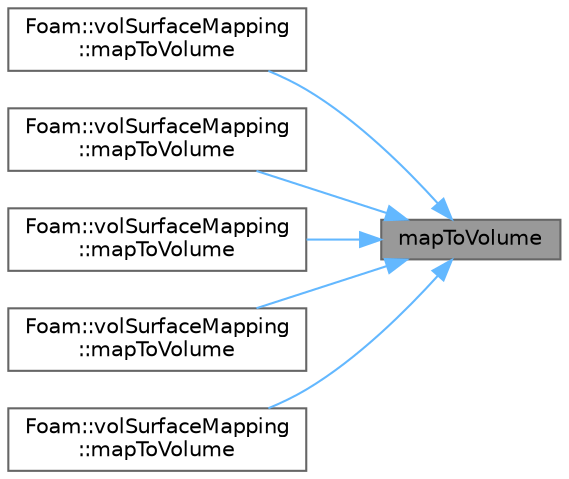 digraph "mapToVolume"
{
 // LATEX_PDF_SIZE
  bgcolor="transparent";
  edge [fontname=Helvetica,fontsize=10,labelfontname=Helvetica,labelfontsize=10];
  node [fontname=Helvetica,fontsize=10,shape=box,height=0.2,width=0.4];
  rankdir="RL";
  Node1 [id="Node000001",label="mapToVolume",height=0.2,width=0.4,color="gray40", fillcolor="grey60", style="filled", fontcolor="black",tooltip=" "];
  Node1 -> Node2 [id="edge1_Node000001_Node000002",dir="back",color="steelblue1",style="solid",tooltip=" "];
  Node2 [id="Node000002",label="Foam::volSurfaceMapping\l::mapToVolume",height=0.2,width=0.4,color="grey40", fillcolor="white", style="filled",URL="$classFoam_1_1volSurfaceMapping.html#a4530e2e70bef9e7a7e461d2777e01eed",tooltip=" "];
  Node1 -> Node3 [id="edge2_Node000001_Node000003",dir="back",color="steelblue1",style="solid",tooltip=" "];
  Node3 [id="Node000003",label="Foam::volSurfaceMapping\l::mapToVolume",height=0.2,width=0.4,color="grey40", fillcolor="white", style="filled",URL="$classFoam_1_1volSurfaceMapping.html#a0f3ced64eb583bb5544cc24e382480cf",tooltip=" "];
  Node1 -> Node4 [id="edge3_Node000001_Node000004",dir="back",color="steelblue1",style="solid",tooltip=" "];
  Node4 [id="Node000004",label="Foam::volSurfaceMapping\l::mapToVolume",height=0.2,width=0.4,color="grey40", fillcolor="white", style="filled",URL="$classFoam_1_1volSurfaceMapping.html#a2f38435777f2cb49e6c1ecde6dad0e13",tooltip=" "];
  Node1 -> Node5 [id="edge4_Node000001_Node000005",dir="back",color="steelblue1",style="solid",tooltip=" "];
  Node5 [id="Node000005",label="Foam::volSurfaceMapping\l::mapToVolume",height=0.2,width=0.4,color="grey40", fillcolor="white", style="filled",URL="$classFoam_1_1volSurfaceMapping.html#a5603151df8f6893560d23667fc6be831",tooltip=" "];
  Node1 -> Node6 [id="edge5_Node000001_Node000006",dir="back",color="steelblue1",style="solid",tooltip=" "];
  Node6 [id="Node000006",label="Foam::volSurfaceMapping\l::mapToVolume",height=0.2,width=0.4,color="grey40", fillcolor="white", style="filled",URL="$classFoam_1_1volSurfaceMapping.html#ae10c63bdb8ca12c98ea7d89838731a29",tooltip=" "];
}

